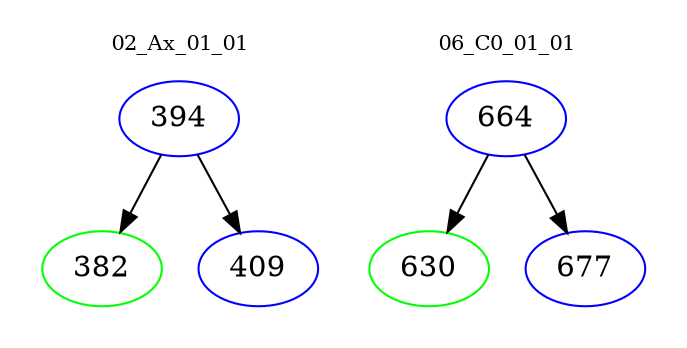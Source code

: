 digraph{
subgraph cluster_0 {
color = white
label = "02_Ax_01_01";
fontsize=10;
T0_394 [label="394", color="blue"]
T0_394 -> T0_382 [color="black"]
T0_382 [label="382", color="green"]
T0_394 -> T0_409 [color="black"]
T0_409 [label="409", color="blue"]
}
subgraph cluster_1 {
color = white
label = "06_C0_01_01";
fontsize=10;
T1_664 [label="664", color="blue"]
T1_664 -> T1_630 [color="black"]
T1_630 [label="630", color="green"]
T1_664 -> T1_677 [color="black"]
T1_677 [label="677", color="blue"]
}
}
